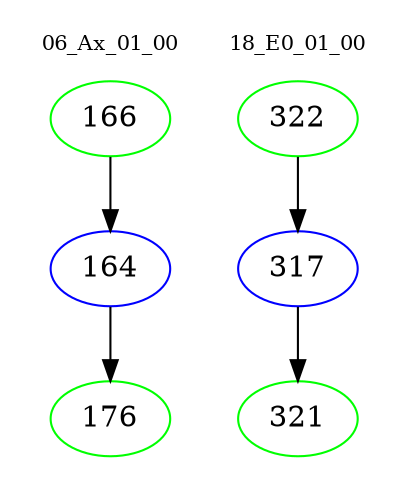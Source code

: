 digraph{
subgraph cluster_0 {
color = white
label = "06_Ax_01_00";
fontsize=10;
T0_166 [label="166", color="green"]
T0_166 -> T0_164 [color="black"]
T0_164 [label="164", color="blue"]
T0_164 -> T0_176 [color="black"]
T0_176 [label="176", color="green"]
}
subgraph cluster_1 {
color = white
label = "18_E0_01_00";
fontsize=10;
T1_322 [label="322", color="green"]
T1_322 -> T1_317 [color="black"]
T1_317 [label="317", color="blue"]
T1_317 -> T1_321 [color="black"]
T1_321 [label="321", color="green"]
}
}
